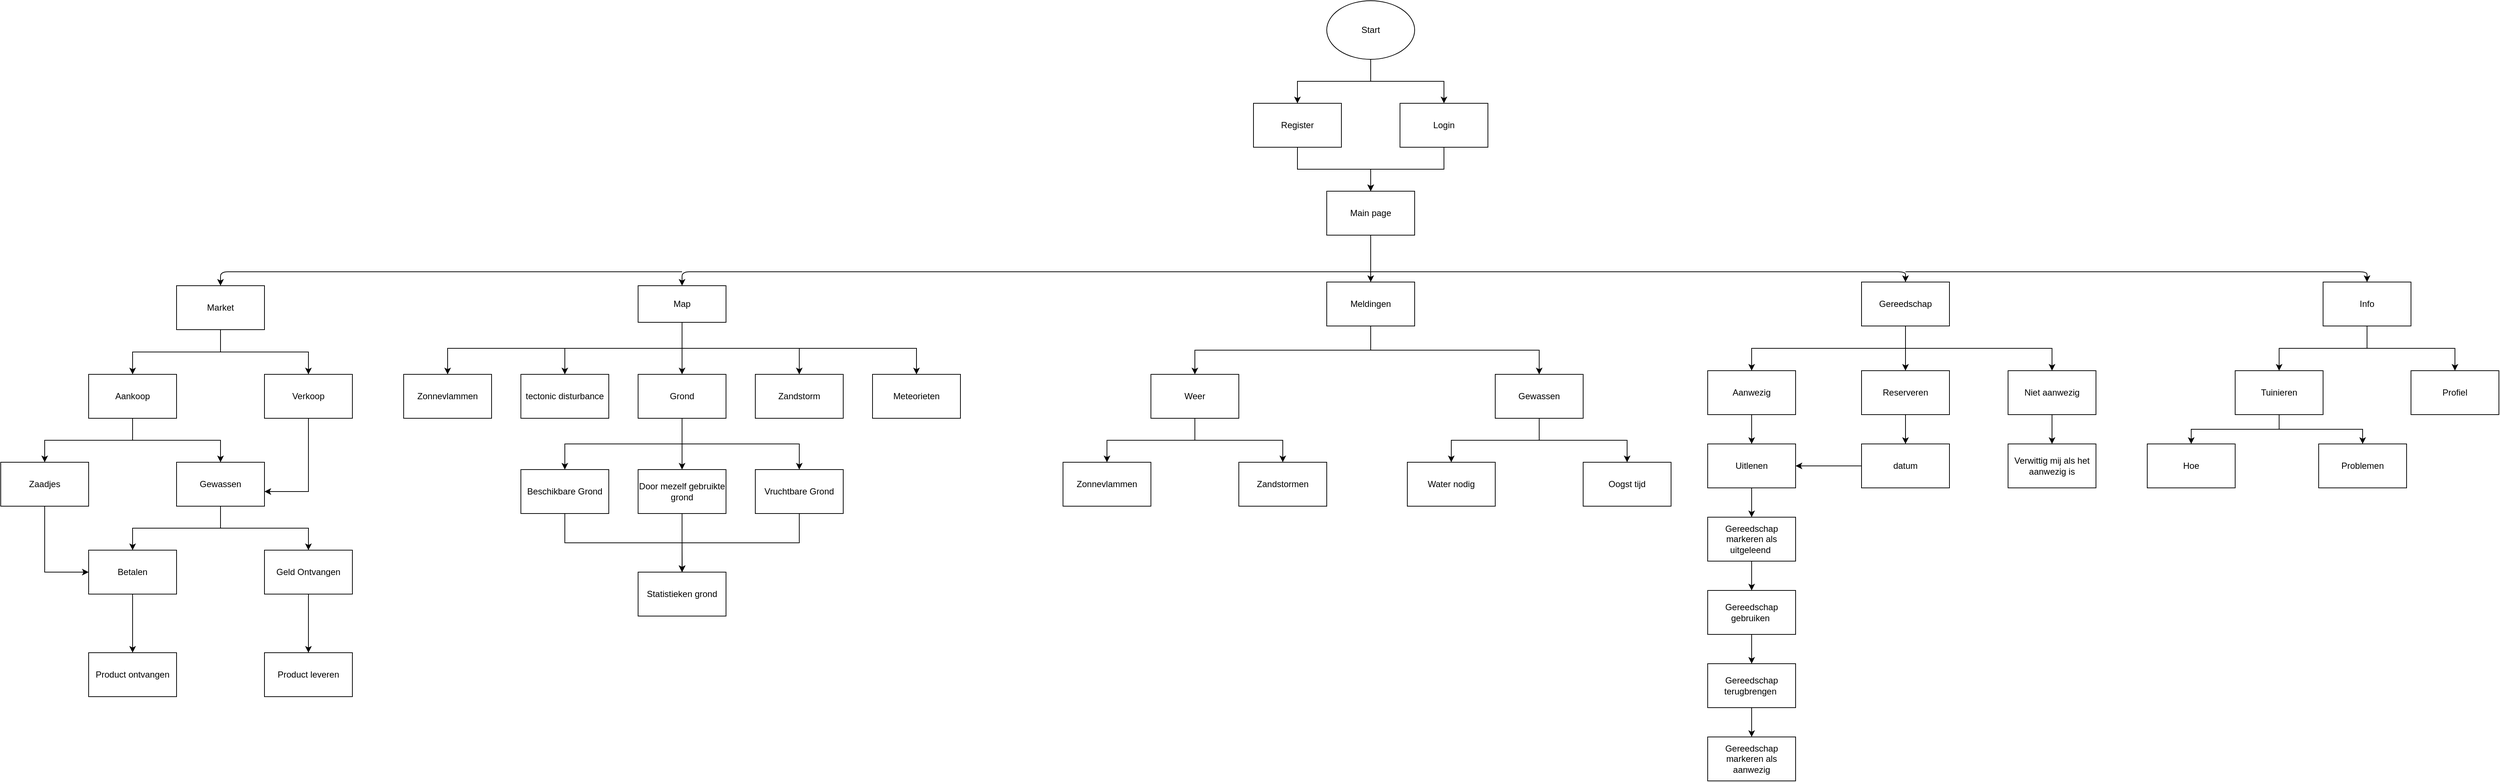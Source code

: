 <mxfile version="13.7.8" type="device"><diagram id="5mDLpl7zrbIB7Y-UfOkN" name="Page-1"><mxGraphModel dx="2076" dy="1242" grid="1" gridSize="10" guides="1" tooltips="1" connect="1" arrows="1" fold="1" page="1" pageScale="1" pageWidth="4681" pageHeight="3300" math="0" shadow="0"><root><mxCell id="0"/><mxCell id="1" parent="0"/><mxCell id="d2eHzgoFhRM30A9d7DFD-18" style="edgeStyle=orthogonalEdgeStyle;rounded=0;orthogonalLoop=1;jettySize=auto;html=1;exitX=0.5;exitY=1;exitDx=0;exitDy=0;entryX=0.5;entryY=0;entryDx=0;entryDy=0;" parent="1" source="d2eHzgoFhRM30A9d7DFD-1" target="d2eHzgoFhRM30A9d7DFD-3" edge="1"><mxGeometry relative="1" as="geometry"/></mxCell><mxCell id="d2eHzgoFhRM30A9d7DFD-19" style="edgeStyle=orthogonalEdgeStyle;rounded=0;orthogonalLoop=1;jettySize=auto;html=1;exitX=0.5;exitY=1;exitDx=0;exitDy=0;entryX=0.5;entryY=0;entryDx=0;entryDy=0;" parent="1" source="d2eHzgoFhRM30A9d7DFD-1" target="d2eHzgoFhRM30A9d7DFD-2" edge="1"><mxGeometry relative="1" as="geometry"/></mxCell><mxCell id="d2eHzgoFhRM30A9d7DFD-1" value="Start" style="ellipse;whiteSpace=wrap;html=1;" parent="1" vertex="1"><mxGeometry x="2446" y="370" width="120" height="80" as="geometry"/></mxCell><mxCell id="d2eHzgoFhRM30A9d7DFD-21" style="edgeStyle=orthogonalEdgeStyle;rounded=0;orthogonalLoop=1;jettySize=auto;html=1;exitX=0.5;exitY=1;exitDx=0;exitDy=0;entryX=0.5;entryY=0;entryDx=0;entryDy=0;" parent="1" source="d2eHzgoFhRM30A9d7DFD-2" target="d2eHzgoFhRM30A9d7DFD-4" edge="1"><mxGeometry relative="1" as="geometry"><mxPoint x="2506" y="570" as="targetPoint"/></mxGeometry></mxCell><mxCell id="d2eHzgoFhRM30A9d7DFD-2" value="Login" style="rounded=0;whiteSpace=wrap;html=1;" parent="1" vertex="1"><mxGeometry x="2546" y="510" width="120" height="60" as="geometry"/></mxCell><mxCell id="d2eHzgoFhRM30A9d7DFD-20" style="edgeStyle=orthogonalEdgeStyle;rounded=0;orthogonalLoop=1;jettySize=auto;html=1;exitX=0.5;exitY=1;exitDx=0;exitDy=0;entryX=0.5;entryY=0;entryDx=0;entryDy=0;" parent="1" source="d2eHzgoFhRM30A9d7DFD-3" target="d2eHzgoFhRM30A9d7DFD-4" edge="1"><mxGeometry relative="1" as="geometry"/></mxCell><mxCell id="d2eHzgoFhRM30A9d7DFD-3" value="Register" style="rounded=0;whiteSpace=wrap;html=1;" parent="1" vertex="1"><mxGeometry x="2346" y="510" width="120" height="60" as="geometry"/></mxCell><mxCell id="wepkNvisaXNY7lu4ogSu-2" style="edgeStyle=orthogonalEdgeStyle;rounded=0;orthogonalLoop=1;jettySize=auto;html=1;exitX=0.5;exitY=1;exitDx=0;exitDy=0;entryX=0.5;entryY=0;entryDx=0;entryDy=0;" edge="1" parent="1" source="d2eHzgoFhRM30A9d7DFD-4" target="wepkNvisaXNY7lu4ogSu-1"><mxGeometry relative="1" as="geometry"/></mxCell><mxCell id="d2eHzgoFhRM30A9d7DFD-4" value="Main page" style="rounded=0;whiteSpace=wrap;html=1;" parent="1" vertex="1"><mxGeometry x="2446" y="630" width="120" height="60" as="geometry"/></mxCell><mxCell id="d2eHzgoFhRM30A9d7DFD-26" style="edgeStyle=orthogonalEdgeStyle;rounded=0;orthogonalLoop=1;jettySize=auto;html=1;entryX=0.5;entryY=0;entryDx=0;entryDy=0;" parent="1" source="d2eHzgoFhRM30A9d7DFD-6" target="d2eHzgoFhRM30A9d7DFD-22" edge="1"><mxGeometry relative="1" as="geometry"/></mxCell><mxCell id="d2eHzgoFhRM30A9d7DFD-27" style="edgeStyle=orthogonalEdgeStyle;rounded=0;orthogonalLoop=1;jettySize=auto;html=1;exitX=0.5;exitY=1;exitDx=0;exitDy=0;entryX=0.5;entryY=0;entryDx=0;entryDy=0;" parent="1" source="d2eHzgoFhRM30A9d7DFD-6" target="d2eHzgoFhRM30A9d7DFD-23" edge="1"><mxGeometry relative="1" as="geometry"/></mxCell><mxCell id="d2eHzgoFhRM30A9d7DFD-6" value="Market" style="rounded=0;whiteSpace=wrap;html=1;" parent="1" vertex="1"><mxGeometry x="876" y="759" width="120" height="60" as="geometry"/></mxCell><mxCell id="d2eHzgoFhRM30A9d7DFD-29" style="edgeStyle=orthogonalEdgeStyle;rounded=0;orthogonalLoop=1;jettySize=auto;html=1;exitX=0.5;exitY=1;exitDx=0;exitDy=0;entryX=0.5;entryY=0;entryDx=0;entryDy=0;" parent="1" source="d2eHzgoFhRM30A9d7DFD-7" target="d2eHzgoFhRM30A9d7DFD-24" edge="1"><mxGeometry relative="1" as="geometry"/></mxCell><mxCell id="d2eHzgoFhRM30A9d7DFD-30" style="edgeStyle=orthogonalEdgeStyle;rounded=0;orthogonalLoop=1;jettySize=auto;html=1;exitX=0.5;exitY=1;exitDx=0;exitDy=0;entryX=0.5;entryY=0;entryDx=0;entryDy=0;" parent="1" source="d2eHzgoFhRM30A9d7DFD-7" target="d2eHzgoFhRM30A9d7DFD-25" edge="1"><mxGeometry relative="1" as="geometry"/></mxCell><mxCell id="d2eHzgoFhRM30A9d7DFD-55" style="edgeStyle=orthogonalEdgeStyle;rounded=0;orthogonalLoop=1;jettySize=auto;html=1;exitX=0.5;exitY=1;exitDx=0;exitDy=0;entryX=0.5;entryY=0;entryDx=0;entryDy=0;" parent="1" source="d2eHzgoFhRM30A9d7DFD-7" target="d2eHzgoFhRM30A9d7DFD-54" edge="1"><mxGeometry relative="1" as="geometry"/></mxCell><mxCell id="d2eHzgoFhRM30A9d7DFD-58" style="edgeStyle=orthogonalEdgeStyle;rounded=0;orthogonalLoop=1;jettySize=auto;html=1;exitX=0.5;exitY=1;exitDx=0;exitDy=0;entryX=0.5;entryY=0;entryDx=0;entryDy=0;" parent="1" source="d2eHzgoFhRM30A9d7DFD-7" target="d2eHzgoFhRM30A9d7DFD-56" edge="1"><mxGeometry relative="1" as="geometry"/></mxCell><mxCell id="d2eHzgoFhRM30A9d7DFD-59" style="edgeStyle=orthogonalEdgeStyle;rounded=0;orthogonalLoop=1;jettySize=auto;html=1;exitX=0.5;exitY=1;exitDx=0;exitDy=0;entryX=0.5;entryY=0;entryDx=0;entryDy=0;" parent="1" source="d2eHzgoFhRM30A9d7DFD-7" target="d2eHzgoFhRM30A9d7DFD-57" edge="1"><mxGeometry relative="1" as="geometry"/></mxCell><mxCell id="d2eHzgoFhRM30A9d7DFD-7" value="Map" style="rounded=0;whiteSpace=wrap;html=1;" parent="1" vertex="1"><mxGeometry x="1506" y="759" width="120" height="50" as="geometry"/></mxCell><mxCell id="d2eHzgoFhRM30A9d7DFD-35" style="edgeStyle=orthogonalEdgeStyle;rounded=0;orthogonalLoop=1;jettySize=auto;html=1;exitX=0.5;exitY=1;exitDx=0;exitDy=0;entryX=0.5;entryY=0;entryDx=0;entryDy=0;" parent="1" source="d2eHzgoFhRM30A9d7DFD-8" target="d2eHzgoFhRM30A9d7DFD-31" edge="1"><mxGeometry relative="1" as="geometry"/></mxCell><mxCell id="wepkNvisaXNY7lu4ogSu-19" style="edgeStyle=orthogonalEdgeStyle;rounded=0;orthogonalLoop=1;jettySize=auto;html=1;exitX=0.5;exitY=1;exitDx=0;exitDy=0;entryX=0.5;entryY=0;entryDx=0;entryDy=0;" edge="1" parent="1" source="d2eHzgoFhRM30A9d7DFD-8" target="d2eHzgoFhRM30A9d7DFD-32"><mxGeometry relative="1" as="geometry"/></mxCell><mxCell id="wepkNvisaXNY7lu4ogSu-21" style="edgeStyle=orthogonalEdgeStyle;rounded=0;orthogonalLoop=1;jettySize=auto;html=1;exitX=0.5;exitY=1;exitDx=0;exitDy=0;entryX=0.5;entryY=0;entryDx=0;entryDy=0;" edge="1" parent="1" source="d2eHzgoFhRM30A9d7DFD-8" target="wepkNvisaXNY7lu4ogSu-20"><mxGeometry relative="1" as="geometry"/></mxCell><mxCell id="d2eHzgoFhRM30A9d7DFD-8" value="Gereedschap" style="rounded=0;whiteSpace=wrap;html=1;" parent="1" vertex="1"><mxGeometry x="3176" y="754" width="120" height="60" as="geometry"/></mxCell><mxCell id="d2eHzgoFhRM30A9d7DFD-37" style="edgeStyle=orthogonalEdgeStyle;rounded=0;orthogonalLoop=1;jettySize=auto;html=1;exitX=0.5;exitY=1;exitDx=0;exitDy=0;" parent="1" source="d2eHzgoFhRM30A9d7DFD-9" target="d2eHzgoFhRM30A9d7DFD-33" edge="1"><mxGeometry relative="1" as="geometry"/></mxCell><mxCell id="d2eHzgoFhRM30A9d7DFD-38" style="edgeStyle=orthogonalEdgeStyle;rounded=0;orthogonalLoop=1;jettySize=auto;html=1;exitX=0.5;exitY=1;exitDx=0;exitDy=0;entryX=0.5;entryY=0;entryDx=0;entryDy=0;" parent="1" source="d2eHzgoFhRM30A9d7DFD-9" target="d2eHzgoFhRM30A9d7DFD-34" edge="1"><mxGeometry relative="1" as="geometry"/></mxCell><mxCell id="d2eHzgoFhRM30A9d7DFD-9" value="Info" style="rounded=0;whiteSpace=wrap;html=1;" parent="1" vertex="1"><mxGeometry x="3806" y="754" width="120" height="60" as="geometry"/></mxCell><mxCell id="d2eHzgoFhRM30A9d7DFD-11" value="" style="endArrow=none;html=1;entryX=0.5;entryY=1;entryDx=0;entryDy=0;" parent="1" target="d2eHzgoFhRM30A9d7DFD-4" edge="1"><mxGeometry width="50" height="50" relative="1" as="geometry"><mxPoint x="2506" y="740" as="sourcePoint"/><mxPoint x="2506" y="680" as="targetPoint"/></mxGeometry></mxCell><mxCell id="d2eHzgoFhRM30A9d7DFD-16" value="" style="endArrow=classic;html=1;entryX=0.5;entryY=0;entryDx=0;entryDy=0;" parent="1" target="d2eHzgoFhRM30A9d7DFD-8" edge="1"><mxGeometry width="50" height="50" relative="1" as="geometry"><mxPoint x="2506" y="740" as="sourcePoint"/><mxPoint x="2626" y="690" as="targetPoint"/><Array as="points"><mxPoint x="3236" y="740"/></Array></mxGeometry></mxCell><mxCell id="d2eHzgoFhRM30A9d7DFD-17" value="" style="endArrow=classic;html=1;entryX=0.5;entryY=0;entryDx=0;entryDy=0;" parent="1" target="d2eHzgoFhRM30A9d7DFD-9" edge="1"><mxGeometry width="50" height="50" relative="1" as="geometry"><mxPoint x="3236" y="740" as="sourcePoint"/><mxPoint x="3286" y="680" as="targetPoint"/><Array as="points"><mxPoint x="3866" y="740"/></Array></mxGeometry></mxCell><mxCell id="d2eHzgoFhRM30A9d7DFD-40" style="edgeStyle=orthogonalEdgeStyle;rounded=0;orthogonalLoop=1;jettySize=auto;html=1;exitX=0.5;exitY=1;exitDx=0;exitDy=0;entryX=0.5;entryY=0;entryDx=0;entryDy=0;" parent="1" source="d2eHzgoFhRM30A9d7DFD-22" target="d2eHzgoFhRM30A9d7DFD-39" edge="1"><mxGeometry relative="1" as="geometry"/></mxCell><mxCell id="d2eHzgoFhRM30A9d7DFD-48" style="edgeStyle=orthogonalEdgeStyle;rounded=0;orthogonalLoop=1;jettySize=auto;html=1;exitX=0.5;exitY=1;exitDx=0;exitDy=0;entryX=0.5;entryY=0;entryDx=0;entryDy=0;" parent="1" source="d2eHzgoFhRM30A9d7DFD-22" target="d2eHzgoFhRM30A9d7DFD-47" edge="1"><mxGeometry relative="1" as="geometry"/></mxCell><mxCell id="d2eHzgoFhRM30A9d7DFD-22" value="Aankoop" style="rounded=0;whiteSpace=wrap;html=1;" parent="1" vertex="1"><mxGeometry x="756" y="880" width="120" height="60" as="geometry"/></mxCell><mxCell id="d2eHzgoFhRM30A9d7DFD-42" style="edgeStyle=orthogonalEdgeStyle;rounded=0;orthogonalLoop=1;jettySize=auto;html=1;exitX=0.5;exitY=1;exitDx=0;exitDy=0;" parent="1" source="d2eHzgoFhRM30A9d7DFD-23" target="d2eHzgoFhRM30A9d7DFD-39" edge="1"><mxGeometry relative="1" as="geometry"><Array as="points"><mxPoint x="1056" y="1040"/></Array></mxGeometry></mxCell><mxCell id="d2eHzgoFhRM30A9d7DFD-23" value="Verkoop" style="rounded=0;whiteSpace=wrap;html=1;" parent="1" vertex="1"><mxGeometry x="996" y="880" width="120" height="60" as="geometry"/></mxCell><mxCell id="d2eHzgoFhRM30A9d7DFD-24" value="tectonic disturbance" style="rounded=0;whiteSpace=wrap;html=1;" parent="1" vertex="1"><mxGeometry x="1346" y="880" width="120" height="60" as="geometry"/></mxCell><mxCell id="d2eHzgoFhRM30A9d7DFD-25" value="Zandstorm" style="rounded=0;whiteSpace=wrap;html=1;" parent="1" vertex="1"><mxGeometry x="1666" y="880" width="120" height="60" as="geometry"/></mxCell><mxCell id="d2eHzgoFhRM30A9d7DFD-74" style="edgeStyle=orthogonalEdgeStyle;rounded=0;orthogonalLoop=1;jettySize=auto;html=1;exitX=0.5;exitY=1;exitDx=0;exitDy=0;entryX=0.5;entryY=0;entryDx=0;entryDy=0;" parent="1" source="d2eHzgoFhRM30A9d7DFD-31" target="d2eHzgoFhRM30A9d7DFD-73" edge="1"><mxGeometry relative="1" as="geometry"/></mxCell><mxCell id="d2eHzgoFhRM30A9d7DFD-31" value="Aanwezig" style="rounded=0;whiteSpace=wrap;html=1;" parent="1" vertex="1"><mxGeometry x="2966" y="875" width="120" height="60" as="geometry"/></mxCell><mxCell id="d2eHzgoFhRM30A9d7DFD-76" value="" style="edgeStyle=orthogonalEdgeStyle;rounded=0;orthogonalLoop=1;jettySize=auto;html=1;" parent="1" source="d2eHzgoFhRM30A9d7DFD-32" target="d2eHzgoFhRM30A9d7DFD-75" edge="1"><mxGeometry relative="1" as="geometry"/></mxCell><mxCell id="d2eHzgoFhRM30A9d7DFD-32" value="Niet aanwezig" style="rounded=0;whiteSpace=wrap;html=1;" parent="1" vertex="1"><mxGeometry x="3376" y="875" width="120" height="60" as="geometry"/></mxCell><mxCell id="wepkNvisaXNY7lu4ogSu-28" style="edgeStyle=orthogonalEdgeStyle;rounded=0;orthogonalLoop=1;jettySize=auto;html=1;exitX=0.5;exitY=1;exitDx=0;exitDy=0;entryX=0.5;entryY=0;entryDx=0;entryDy=0;" edge="1" parent="1" source="d2eHzgoFhRM30A9d7DFD-33" target="wepkNvisaXNY7lu4ogSu-26"><mxGeometry relative="1" as="geometry"/></mxCell><mxCell id="wepkNvisaXNY7lu4ogSu-29" style="edgeStyle=orthogonalEdgeStyle;rounded=0;orthogonalLoop=1;jettySize=auto;html=1;exitX=0.5;exitY=1;exitDx=0;exitDy=0;entryX=0.5;entryY=0;entryDx=0;entryDy=0;" edge="1" parent="1" source="d2eHzgoFhRM30A9d7DFD-33" target="wepkNvisaXNY7lu4ogSu-27"><mxGeometry relative="1" as="geometry"/></mxCell><mxCell id="d2eHzgoFhRM30A9d7DFD-33" value="Tuinieren" style="rounded=0;whiteSpace=wrap;html=1;" parent="1" vertex="1"><mxGeometry x="3686" y="875" width="120" height="60" as="geometry"/></mxCell><mxCell id="d2eHzgoFhRM30A9d7DFD-34" value="Profiel" style="rounded=0;whiteSpace=wrap;html=1;" parent="1" vertex="1"><mxGeometry x="3926" y="875" width="120" height="60" as="geometry"/></mxCell><mxCell id="d2eHzgoFhRM30A9d7DFD-45" style="edgeStyle=orthogonalEdgeStyle;rounded=0;orthogonalLoop=1;jettySize=auto;html=1;exitX=0.5;exitY=1;exitDx=0;exitDy=0;entryX=0.5;entryY=0;entryDx=0;entryDy=0;" parent="1" source="d2eHzgoFhRM30A9d7DFD-39" target="d2eHzgoFhRM30A9d7DFD-43" edge="1"><mxGeometry relative="1" as="geometry"/></mxCell><mxCell id="d2eHzgoFhRM30A9d7DFD-46" style="edgeStyle=orthogonalEdgeStyle;rounded=0;orthogonalLoop=1;jettySize=auto;html=1;exitX=0.5;exitY=1;exitDx=0;exitDy=0;" parent="1" source="d2eHzgoFhRM30A9d7DFD-39" target="d2eHzgoFhRM30A9d7DFD-44" edge="1"><mxGeometry relative="1" as="geometry"/></mxCell><mxCell id="d2eHzgoFhRM30A9d7DFD-39" value="Gewassen" style="rounded=0;whiteSpace=wrap;html=1;" parent="1" vertex="1"><mxGeometry x="876" y="1000" width="120" height="60" as="geometry"/></mxCell><mxCell id="d2eHzgoFhRM30A9d7DFD-52" style="edgeStyle=orthogonalEdgeStyle;rounded=0;orthogonalLoop=1;jettySize=auto;html=1;exitX=0.5;exitY=1;exitDx=0;exitDy=0;entryX=0.5;entryY=0;entryDx=0;entryDy=0;" parent="1" source="d2eHzgoFhRM30A9d7DFD-43" target="d2eHzgoFhRM30A9d7DFD-50" edge="1"><mxGeometry relative="1" as="geometry"/></mxCell><mxCell id="d2eHzgoFhRM30A9d7DFD-43" value="Betalen" style="rounded=0;whiteSpace=wrap;html=1;" parent="1" vertex="1"><mxGeometry x="756" y="1120" width="120" height="60" as="geometry"/></mxCell><mxCell id="d2eHzgoFhRM30A9d7DFD-53" style="edgeStyle=orthogonalEdgeStyle;rounded=0;orthogonalLoop=1;jettySize=auto;html=1;exitX=0.5;exitY=1;exitDx=0;exitDy=0;entryX=0.5;entryY=0;entryDx=0;entryDy=0;" parent="1" source="d2eHzgoFhRM30A9d7DFD-44" target="d2eHzgoFhRM30A9d7DFD-51" edge="1"><mxGeometry relative="1" as="geometry"/></mxCell><mxCell id="d2eHzgoFhRM30A9d7DFD-44" value="Geld Ontvangen" style="rounded=0;whiteSpace=wrap;html=1;" parent="1" vertex="1"><mxGeometry x="996" y="1120" width="120" height="60" as="geometry"/></mxCell><mxCell id="d2eHzgoFhRM30A9d7DFD-49" style="edgeStyle=orthogonalEdgeStyle;rounded=0;orthogonalLoop=1;jettySize=auto;html=1;exitX=0.5;exitY=1;exitDx=0;exitDy=0;entryX=0;entryY=0.5;entryDx=0;entryDy=0;" parent="1" source="d2eHzgoFhRM30A9d7DFD-47" target="d2eHzgoFhRM30A9d7DFD-43" edge="1"><mxGeometry relative="1" as="geometry"/></mxCell><mxCell id="d2eHzgoFhRM30A9d7DFD-47" value="Zaadjes" style="rounded=0;whiteSpace=wrap;html=1;" parent="1" vertex="1"><mxGeometry x="636" y="1000" width="120" height="60" as="geometry"/></mxCell><mxCell id="d2eHzgoFhRM30A9d7DFD-50" value="Product ontvangen" style="rounded=0;whiteSpace=wrap;html=1;" parent="1" vertex="1"><mxGeometry x="756" y="1260" width="120" height="60" as="geometry"/></mxCell><mxCell id="d2eHzgoFhRM30A9d7DFD-51" value="Product leveren" style="rounded=0;whiteSpace=wrap;html=1;" parent="1" vertex="1"><mxGeometry x="996" y="1260" width="120" height="60" as="geometry"/></mxCell><mxCell id="d2eHzgoFhRM30A9d7DFD-66" style="edgeStyle=orthogonalEdgeStyle;rounded=0;orthogonalLoop=1;jettySize=auto;html=1;exitX=0.5;exitY=1;exitDx=0;exitDy=0;entryX=0.5;entryY=0;entryDx=0;entryDy=0;" parent="1" source="d2eHzgoFhRM30A9d7DFD-54" target="d2eHzgoFhRM30A9d7DFD-65" edge="1"><mxGeometry relative="1" as="geometry"/></mxCell><mxCell id="d2eHzgoFhRM30A9d7DFD-67" style="edgeStyle=orthogonalEdgeStyle;rounded=0;orthogonalLoop=1;jettySize=auto;html=1;exitX=0.5;exitY=1;exitDx=0;exitDy=0;entryX=0.5;entryY=0;entryDx=0;entryDy=0;" parent="1" source="d2eHzgoFhRM30A9d7DFD-54" target="d2eHzgoFhRM30A9d7DFD-63" edge="1"><mxGeometry relative="1" as="geometry"/></mxCell><mxCell id="d2eHzgoFhRM30A9d7DFD-68" style="edgeStyle=orthogonalEdgeStyle;rounded=0;orthogonalLoop=1;jettySize=auto;html=1;exitX=0.5;exitY=1;exitDx=0;exitDy=0;" parent="1" source="d2eHzgoFhRM30A9d7DFD-54" target="d2eHzgoFhRM30A9d7DFD-64" edge="1"><mxGeometry relative="1" as="geometry"/></mxCell><mxCell id="d2eHzgoFhRM30A9d7DFD-54" value="Grond" style="rounded=0;whiteSpace=wrap;html=1;" parent="1" vertex="1"><mxGeometry x="1506" y="880" width="120" height="60" as="geometry"/></mxCell><mxCell id="d2eHzgoFhRM30A9d7DFD-56" value="Zonnevlammen" style="rounded=0;whiteSpace=wrap;html=1;" parent="1" vertex="1"><mxGeometry x="1186" y="880" width="120" height="60" as="geometry"/></mxCell><mxCell id="d2eHzgoFhRM30A9d7DFD-57" value="Meteorieten" style="rounded=0;whiteSpace=wrap;html=1;" parent="1" vertex="1"><mxGeometry x="1826" y="880" width="120" height="60" as="geometry"/></mxCell><mxCell id="d2eHzgoFhRM30A9d7DFD-70" style="edgeStyle=orthogonalEdgeStyle;rounded=0;orthogonalLoop=1;jettySize=auto;html=1;exitX=0.5;exitY=1;exitDx=0;exitDy=0;" parent="1" source="d2eHzgoFhRM30A9d7DFD-63" target="d2eHzgoFhRM30A9d7DFD-69" edge="1"><mxGeometry relative="1" as="geometry"/></mxCell><mxCell id="d2eHzgoFhRM30A9d7DFD-63" value="&lt;span&gt;Beschikbare Grond&lt;/span&gt;" style="rounded=0;whiteSpace=wrap;html=1;" parent="1" vertex="1"><mxGeometry x="1346" y="1010" width="120" height="60" as="geometry"/></mxCell><mxCell id="d2eHzgoFhRM30A9d7DFD-72" style="edgeStyle=orthogonalEdgeStyle;rounded=0;orthogonalLoop=1;jettySize=auto;html=1;exitX=0.5;exitY=1;exitDx=0;exitDy=0;entryX=0.5;entryY=0;entryDx=0;entryDy=0;" parent="1" source="d2eHzgoFhRM30A9d7DFD-64" target="d2eHzgoFhRM30A9d7DFD-69" edge="1"><mxGeometry relative="1" as="geometry"/></mxCell><mxCell id="d2eHzgoFhRM30A9d7DFD-64" value="Vruchtbare Grond" style="rounded=0;whiteSpace=wrap;html=1;" parent="1" vertex="1"><mxGeometry x="1666" y="1010" width="120" height="60" as="geometry"/></mxCell><mxCell id="d2eHzgoFhRM30A9d7DFD-71" style="edgeStyle=orthogonalEdgeStyle;rounded=0;orthogonalLoop=1;jettySize=auto;html=1;exitX=0.5;exitY=1;exitDx=0;exitDy=0;" parent="1" source="d2eHzgoFhRM30A9d7DFD-65" edge="1"><mxGeometry relative="1" as="geometry"><mxPoint x="1566.176" y="1150" as="targetPoint"/></mxGeometry></mxCell><mxCell id="d2eHzgoFhRM30A9d7DFD-65" value="Door mezelf gebruikte grond" style="rounded=0;whiteSpace=wrap;html=1;" parent="1" vertex="1"><mxGeometry x="1506" y="1010" width="120" height="60" as="geometry"/></mxCell><mxCell id="d2eHzgoFhRM30A9d7DFD-69" value="Statistieken grond" style="rounded=0;whiteSpace=wrap;html=1;" parent="1" vertex="1"><mxGeometry x="1506" y="1150" width="120" height="60" as="geometry"/></mxCell><mxCell id="d2eHzgoFhRM30A9d7DFD-78" value="" style="edgeStyle=orthogonalEdgeStyle;rounded=0;orthogonalLoop=1;jettySize=auto;html=1;" parent="1" source="d2eHzgoFhRM30A9d7DFD-73" target="d2eHzgoFhRM30A9d7DFD-77" edge="1"><mxGeometry relative="1" as="geometry"/></mxCell><mxCell id="d2eHzgoFhRM30A9d7DFD-73" value="Uitlenen" style="rounded=0;whiteSpace=wrap;html=1;" parent="1" vertex="1"><mxGeometry x="2966" y="975" width="120" height="60" as="geometry"/></mxCell><mxCell id="d2eHzgoFhRM30A9d7DFD-75" value="Verwittig mij als het aanwezig is" style="rounded=0;whiteSpace=wrap;html=1;" parent="1" vertex="1"><mxGeometry x="3376" y="975" width="120" height="60" as="geometry"/></mxCell><mxCell id="d2eHzgoFhRM30A9d7DFD-81" style="edgeStyle=orthogonalEdgeStyle;rounded=0;orthogonalLoop=1;jettySize=auto;html=1;exitX=0.5;exitY=1;exitDx=0;exitDy=0;entryX=0.5;entryY=0;entryDx=0;entryDy=0;" parent="1" source="d2eHzgoFhRM30A9d7DFD-77" target="d2eHzgoFhRM30A9d7DFD-79" edge="1"><mxGeometry relative="1" as="geometry"/></mxCell><mxCell id="d2eHzgoFhRM30A9d7DFD-77" value="Gereedschap markeren als uitgeleend&amp;nbsp;" style="rounded=0;whiteSpace=wrap;html=1;" parent="1" vertex="1"><mxGeometry x="2966" y="1075" width="120" height="60" as="geometry"/></mxCell><mxCell id="d2eHzgoFhRM30A9d7DFD-82" style="edgeStyle=orthogonalEdgeStyle;rounded=0;orthogonalLoop=1;jettySize=auto;html=1;exitX=0.5;exitY=1;exitDx=0;exitDy=0;entryX=0.5;entryY=0;entryDx=0;entryDy=0;" parent="1" source="d2eHzgoFhRM30A9d7DFD-79" target="d2eHzgoFhRM30A9d7DFD-80" edge="1"><mxGeometry relative="1" as="geometry"/></mxCell><mxCell id="d2eHzgoFhRM30A9d7DFD-79" value="Gereedschap gebruiken&amp;nbsp;" style="rounded=0;whiteSpace=wrap;html=1;" parent="1" vertex="1"><mxGeometry x="2966" y="1175" width="120" height="60" as="geometry"/></mxCell><mxCell id="d2eHzgoFhRM30A9d7DFD-84" style="edgeStyle=orthogonalEdgeStyle;rounded=0;orthogonalLoop=1;jettySize=auto;html=1;exitX=0.5;exitY=1;exitDx=0;exitDy=0;" parent="1" source="d2eHzgoFhRM30A9d7DFD-80" target="d2eHzgoFhRM30A9d7DFD-83" edge="1"><mxGeometry relative="1" as="geometry"/></mxCell><mxCell id="d2eHzgoFhRM30A9d7DFD-80" value="Gereedschap terugbrengen&amp;nbsp;" style="rounded=0;whiteSpace=wrap;html=1;" parent="1" vertex="1"><mxGeometry x="2966" y="1275" width="120" height="60" as="geometry"/></mxCell><mxCell id="d2eHzgoFhRM30A9d7DFD-83" value="Gereedschap markeren als aanwezig" style="rounded=0;whiteSpace=wrap;html=1;" parent="1" vertex="1"><mxGeometry x="2966" y="1375" width="120" height="60" as="geometry"/></mxCell><mxCell id="wepkNvisaXNY7lu4ogSu-8" style="edgeStyle=orthogonalEdgeStyle;rounded=0;orthogonalLoop=1;jettySize=auto;html=1;exitX=0.5;exitY=1;exitDx=0;exitDy=0;" edge="1" parent="1" source="wepkNvisaXNY7lu4ogSu-1" target="wepkNvisaXNY7lu4ogSu-3"><mxGeometry relative="1" as="geometry"/></mxCell><mxCell id="wepkNvisaXNY7lu4ogSu-9" style="edgeStyle=orthogonalEdgeStyle;rounded=0;orthogonalLoop=1;jettySize=auto;html=1;exitX=0.5;exitY=1;exitDx=0;exitDy=0;entryX=0.5;entryY=0;entryDx=0;entryDy=0;" edge="1" parent="1" source="wepkNvisaXNY7lu4ogSu-1" target="wepkNvisaXNY7lu4ogSu-4"><mxGeometry relative="1" as="geometry"/></mxCell><mxCell id="wepkNvisaXNY7lu4ogSu-1" value="Meldingen" style="rounded=0;whiteSpace=wrap;html=1;" vertex="1" parent="1"><mxGeometry x="2446" y="754" width="120" height="60" as="geometry"/></mxCell><mxCell id="wepkNvisaXNY7lu4ogSu-10" style="edgeStyle=orthogonalEdgeStyle;rounded=0;orthogonalLoop=1;jettySize=auto;html=1;exitX=0.5;exitY=1;exitDx=0;exitDy=0;entryX=0.5;entryY=0;entryDx=0;entryDy=0;" edge="1" parent="1" source="wepkNvisaXNY7lu4ogSu-3" target="wepkNvisaXNY7lu4ogSu-6"><mxGeometry relative="1" as="geometry"/></mxCell><mxCell id="wepkNvisaXNY7lu4ogSu-11" style="edgeStyle=orthogonalEdgeStyle;rounded=0;orthogonalLoop=1;jettySize=auto;html=1;exitX=0.5;exitY=1;exitDx=0;exitDy=0;entryX=0.5;entryY=0;entryDx=0;entryDy=0;" edge="1" parent="1" source="wepkNvisaXNY7lu4ogSu-3" target="wepkNvisaXNY7lu4ogSu-7"><mxGeometry relative="1" as="geometry"/></mxCell><mxCell id="wepkNvisaXNY7lu4ogSu-3" value="Weer" style="rounded=0;whiteSpace=wrap;html=1;" vertex="1" parent="1"><mxGeometry x="2206" y="880" width="120" height="60" as="geometry"/></mxCell><mxCell id="wepkNvisaXNY7lu4ogSu-12" style="edgeStyle=orthogonalEdgeStyle;rounded=0;orthogonalLoop=1;jettySize=auto;html=1;exitX=0.5;exitY=1;exitDx=0;exitDy=0;entryX=0.5;entryY=0;entryDx=0;entryDy=0;" edge="1" parent="1" source="wepkNvisaXNY7lu4ogSu-4" target="wepkNvisaXNY7lu4ogSu-5"><mxGeometry relative="1" as="geometry"/></mxCell><mxCell id="wepkNvisaXNY7lu4ogSu-14" style="edgeStyle=orthogonalEdgeStyle;rounded=0;orthogonalLoop=1;jettySize=auto;html=1;exitX=0.5;exitY=1;exitDx=0;exitDy=0;entryX=0.5;entryY=0;entryDx=0;entryDy=0;" edge="1" parent="1" source="wepkNvisaXNY7lu4ogSu-4" target="wepkNvisaXNY7lu4ogSu-13"><mxGeometry relative="1" as="geometry"/></mxCell><mxCell id="wepkNvisaXNY7lu4ogSu-4" value="Gewassen" style="rounded=0;whiteSpace=wrap;html=1;" vertex="1" parent="1"><mxGeometry x="2676" y="880" width="120" height="60" as="geometry"/></mxCell><mxCell id="wepkNvisaXNY7lu4ogSu-5" value="Water nodig" style="rounded=0;whiteSpace=wrap;html=1;" vertex="1" parent="1"><mxGeometry x="2556" y="1000" width="120" height="60" as="geometry"/></mxCell><mxCell id="wepkNvisaXNY7lu4ogSu-6" value="Zonnevlammen" style="rounded=0;whiteSpace=wrap;html=1;" vertex="1" parent="1"><mxGeometry x="2086" y="1000" width="120" height="60" as="geometry"/></mxCell><mxCell id="wepkNvisaXNY7lu4ogSu-7" value="Zandstormen" style="rounded=0;whiteSpace=wrap;html=1;" vertex="1" parent="1"><mxGeometry x="2326" y="1000" width="120" height="60" as="geometry"/></mxCell><mxCell id="wepkNvisaXNY7lu4ogSu-13" value="Oogst tijd" style="rounded=0;whiteSpace=wrap;html=1;" vertex="1" parent="1"><mxGeometry x="2796" y="1000" width="120" height="60" as="geometry"/></mxCell><mxCell id="wepkNvisaXNY7lu4ogSu-16" value="" style="endArrow=classic;html=1;entryX=0.5;entryY=0;entryDx=0;entryDy=0;" edge="1" parent="1" target="d2eHzgoFhRM30A9d7DFD-7"><mxGeometry width="50" height="50" relative="1" as="geometry"><mxPoint x="2506" y="740" as="sourcePoint"/><mxPoint x="1566" y="730" as="targetPoint"/><Array as="points"><mxPoint x="1566" y="740"/></Array></mxGeometry></mxCell><mxCell id="wepkNvisaXNY7lu4ogSu-17" value="" style="endArrow=classic;html=1;entryX=0.5;entryY=0;entryDx=0;entryDy=0;" edge="1" parent="1" target="d2eHzgoFhRM30A9d7DFD-6"><mxGeometry width="50" height="50" relative="1" as="geometry"><mxPoint x="1566" y="740" as="sourcePoint"/><mxPoint x="1226" y="640" as="targetPoint"/><Array as="points"><mxPoint x="936" y="740"/></Array></mxGeometry></mxCell><mxCell id="wepkNvisaXNY7lu4ogSu-24" style="edgeStyle=orthogonalEdgeStyle;rounded=0;orthogonalLoop=1;jettySize=auto;html=1;exitX=0.5;exitY=1;exitDx=0;exitDy=0;entryX=0.5;entryY=0;entryDx=0;entryDy=0;" edge="1" parent="1" source="wepkNvisaXNY7lu4ogSu-20" target="wepkNvisaXNY7lu4ogSu-22"><mxGeometry relative="1" as="geometry"/></mxCell><mxCell id="wepkNvisaXNY7lu4ogSu-20" value="Reserveren" style="rounded=0;whiteSpace=wrap;html=1;" vertex="1" parent="1"><mxGeometry x="3176" y="875" width="120" height="60" as="geometry"/></mxCell><mxCell id="wepkNvisaXNY7lu4ogSu-25" style="edgeStyle=orthogonalEdgeStyle;rounded=0;orthogonalLoop=1;jettySize=auto;html=1;exitX=0;exitY=0.5;exitDx=0;exitDy=0;entryX=1;entryY=0.5;entryDx=0;entryDy=0;" edge="1" parent="1" source="wepkNvisaXNY7lu4ogSu-22" target="d2eHzgoFhRM30A9d7DFD-73"><mxGeometry relative="1" as="geometry"/></mxCell><mxCell id="wepkNvisaXNY7lu4ogSu-22" value="datum" style="rounded=0;whiteSpace=wrap;html=1;" vertex="1" parent="1"><mxGeometry x="3176" y="975" width="120" height="60" as="geometry"/></mxCell><mxCell id="wepkNvisaXNY7lu4ogSu-26" value="&lt;span&gt;Hoe&lt;/span&gt;" style="rounded=0;whiteSpace=wrap;html=1;" vertex="1" parent="1"><mxGeometry x="3566" y="975" width="120" height="60" as="geometry"/></mxCell><mxCell id="wepkNvisaXNY7lu4ogSu-27" value="Problemen" style="rounded=0;whiteSpace=wrap;html=1;" vertex="1" parent="1"><mxGeometry x="3800" y="975" width="120" height="60" as="geometry"/></mxCell></root></mxGraphModel></diagram></mxfile>